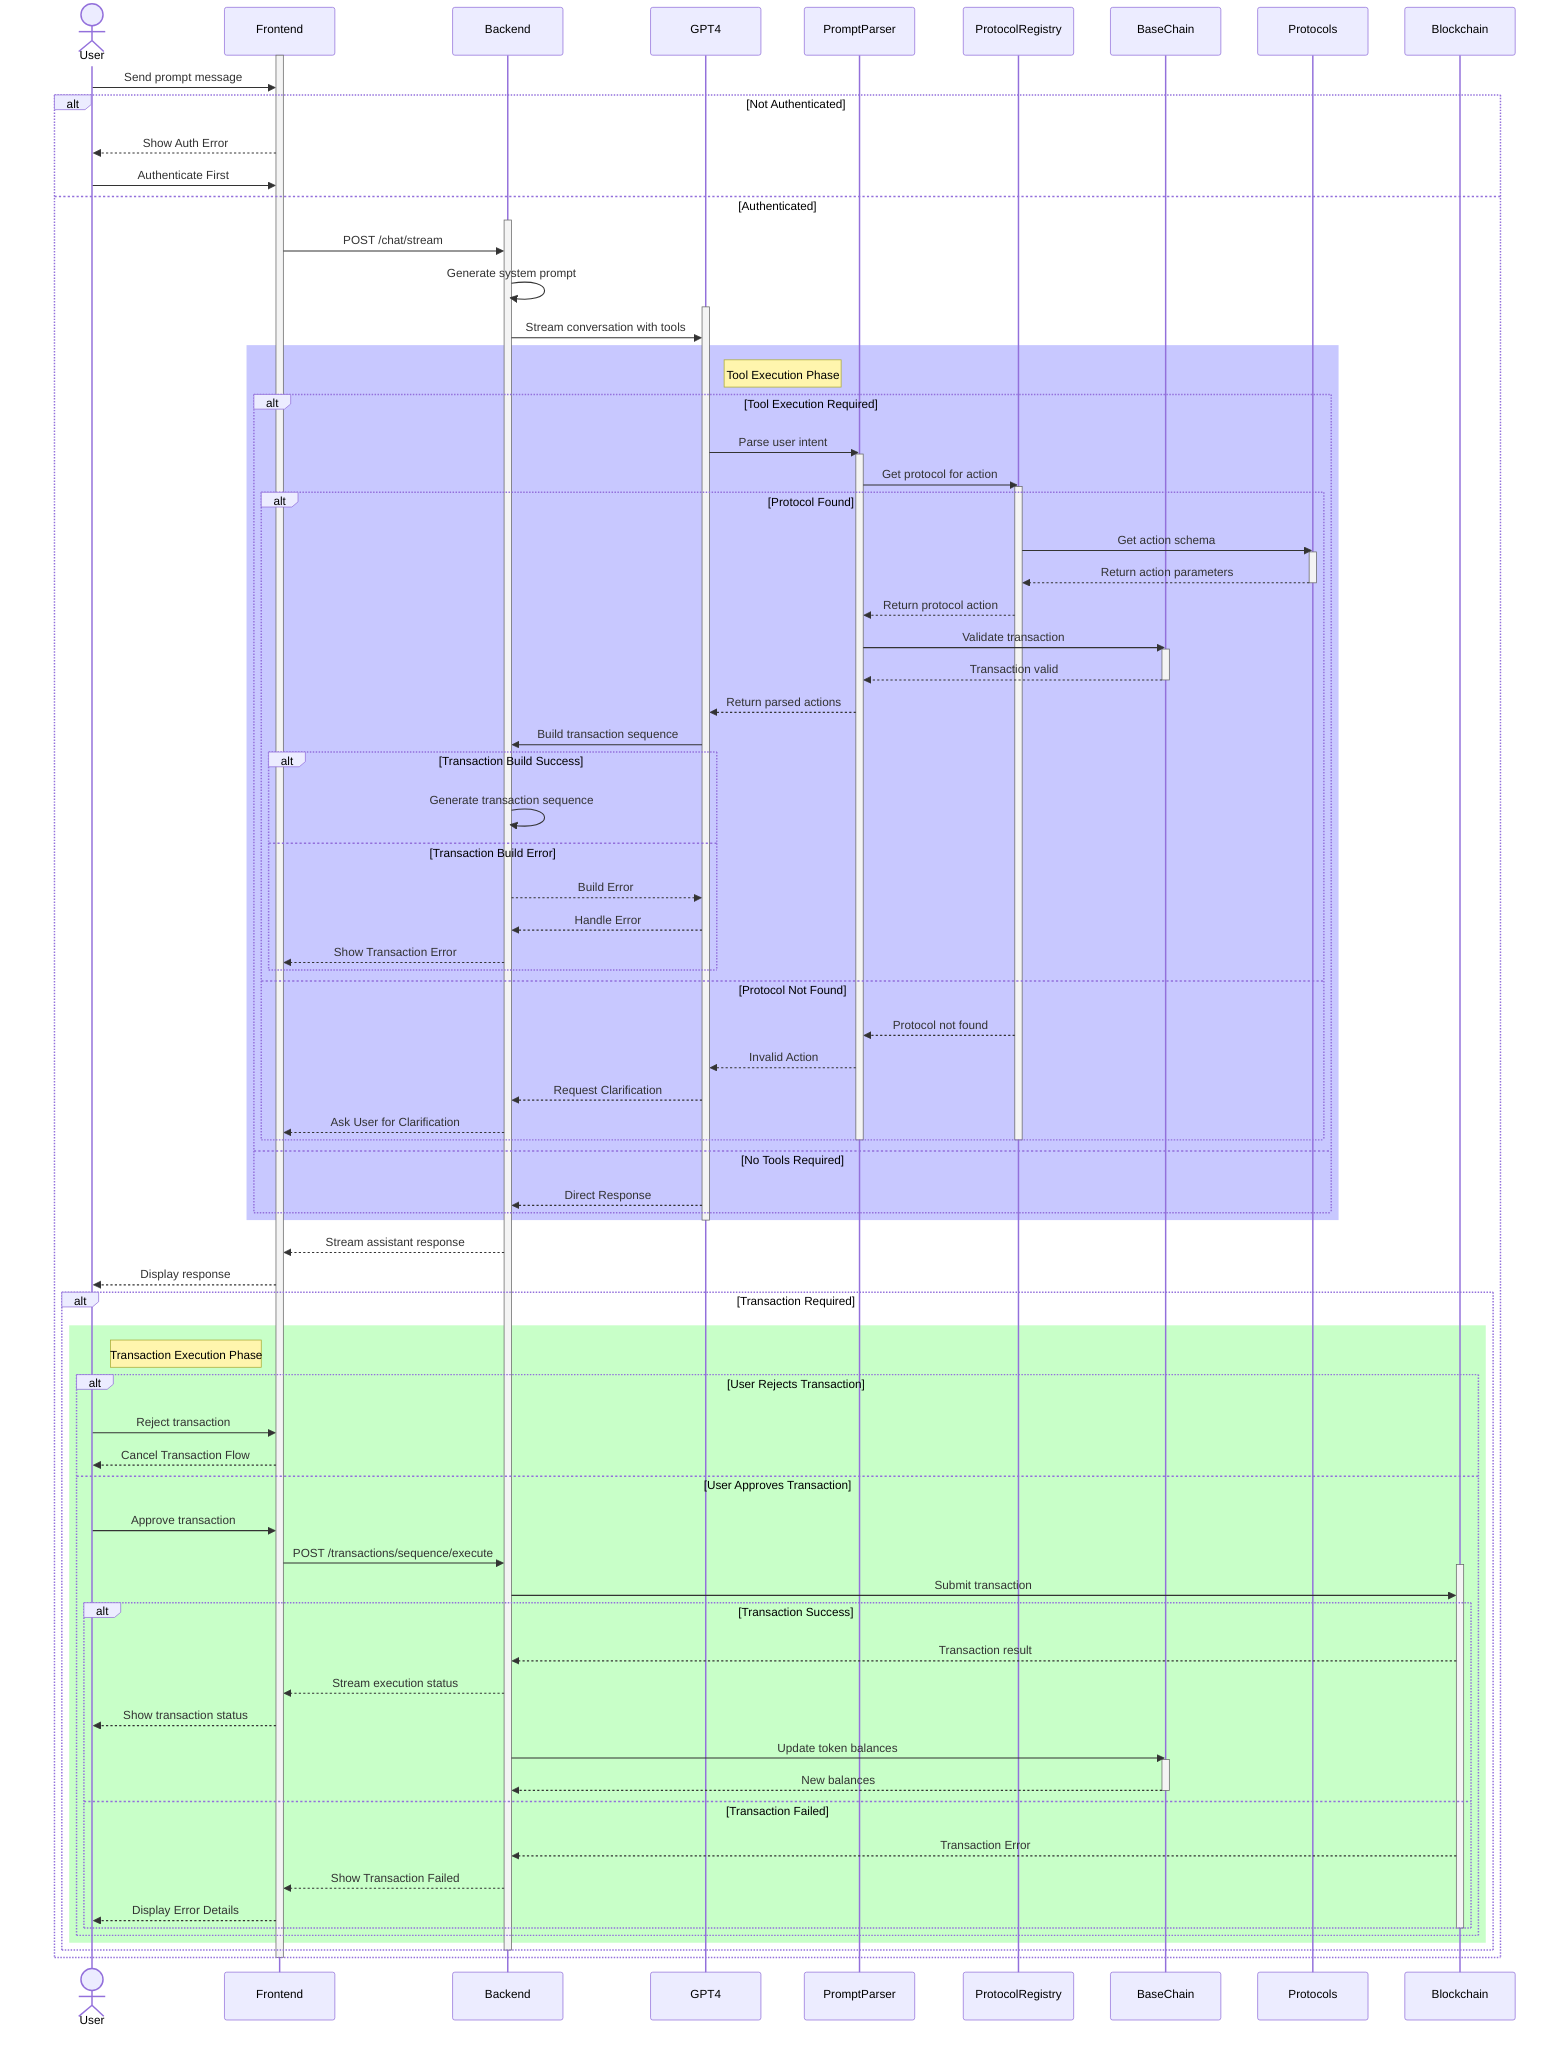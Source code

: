 sequenceDiagram
    actor User
    participant Frontend
    participant Backend
    participant GPT4
    participant PromptParser
    participant ProtocolRegistry
    participant BaseChain
    participant Protocols
    participant Blockchain

    activate Frontend
    User->>Frontend: Send prompt message
    
    alt Not Authenticated
        Frontend-->>User: Show Auth Error
        User->>Frontend: Authenticate First
    else Authenticated
        activate Backend
        Frontend->>Backend: POST /chat/stream
        Backend->>Backend: Generate system prompt
        
        activate GPT4
        Backend->>GPT4: Stream conversation with tools
        
        rect rgb(200, 200, 255)
            Note right of GPT4: Tool Execution Phase
            
            alt Tool Execution Required
                GPT4->>PromptParser: Parse user intent
                activate PromptParser
                
                PromptParser->>ProtocolRegistry: Get protocol for action
                activate ProtocolRegistry
                
                alt Protocol Found
                    ProtocolRegistry->>Protocols: Get action schema
                    activate Protocols
                    Protocols-->>ProtocolRegistry: Return action parameters
                    deactivate Protocols
                    
                    ProtocolRegistry-->>PromptParser: Return protocol action
                    
                    PromptParser->>BaseChain: Validate transaction
                    activate BaseChain
                    BaseChain-->>PromptParser: Transaction valid
                    deactivate BaseChain
                    
                    PromptParser-->>GPT4: Return parsed actions
                    
                    GPT4->>Backend: Build transaction sequence
                    
                    alt Transaction Build Success
                        Backend->>Backend: Generate transaction sequence
                    else Transaction Build Error
                        Backend-->>GPT4: Build Error
                        GPT4-->>Backend: Handle Error
                        Backend-->>Frontend: Show Transaction Error
                    end
                    
                else Protocol Not Found
                    ProtocolRegistry-->>PromptParser: Protocol not found
                    PromptParser-->>GPT4: Invalid Action
                    GPT4-->>Backend: Request Clarification
                    Backend-->>Frontend: Ask User for Clarification
                end
                deactivate ProtocolRegistry
                deactivate PromptParser
                
            else No Tools Required
                GPT4-->>Backend: Direct Response
            end
        end
        deactivate GPT4
        
        Backend-->>Frontend: Stream assistant response
        Frontend-->>User: Display response

        alt Transaction Required
            rect rgb(200, 255, 200)
                Note right of User: Transaction Execution Phase
                
                alt User Rejects Transaction
                    User->>Frontend: Reject transaction
                    Frontend-->>User: Cancel Transaction Flow
                else User Approves Transaction
                    User->>Frontend: Approve transaction
                    Frontend->>Backend: POST /transactions/sequence/execute
                    
                    activate Blockchain
                    Backend->>Blockchain: Submit transaction
                    
                    alt Transaction Success
                        Blockchain-->>Backend: Transaction result
                        Backend-->>Frontend: Stream execution status
                        Frontend-->>User: Show transaction status
                        
                        Backend->>BaseChain: Update token balances
                        activate BaseChain
                        BaseChain-->>Backend: New balances
                        deactivate BaseChain
                        
                    else Transaction Failed
                        Blockchain-->>Backend: Transaction Error
                        Backend-->>Frontend: Show Transaction Failed
                        Frontend-->>User: Display Error Details
                    end
                    deactivate Blockchain
                end
            end
        end
        deactivate Backend
    end
    deactivate Frontend